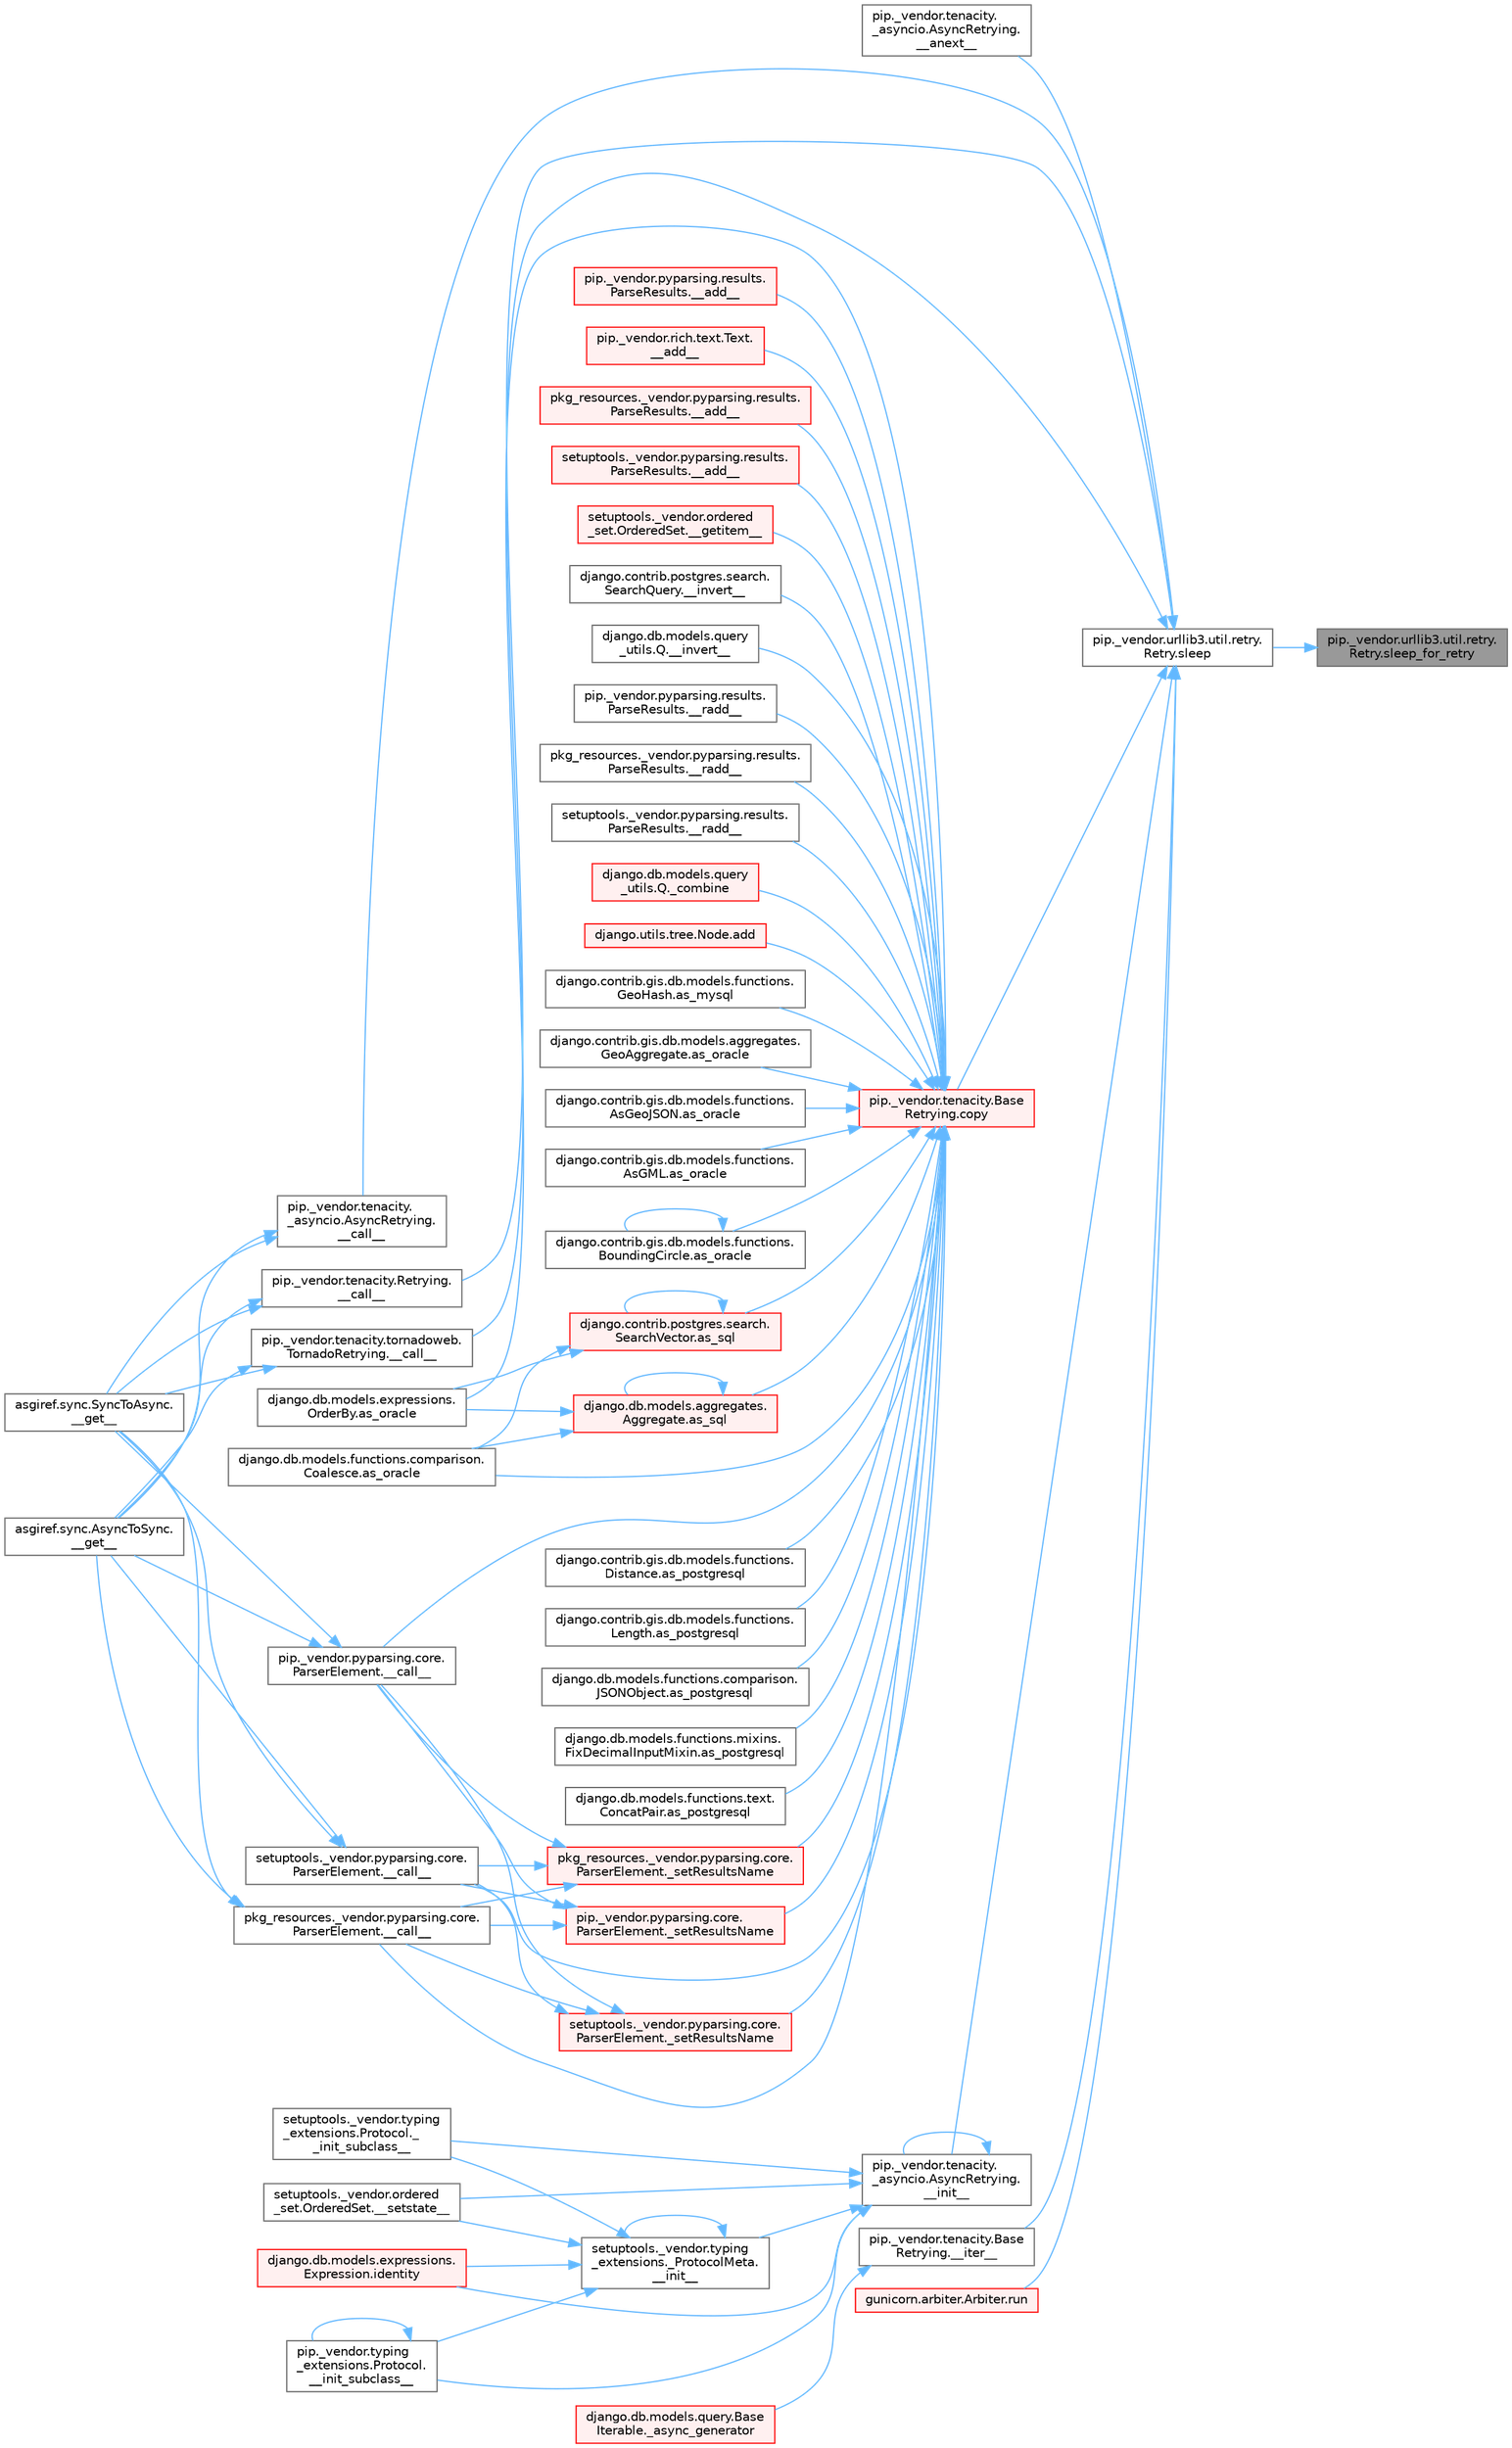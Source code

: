digraph "pip._vendor.urllib3.util.retry.Retry.sleep_for_retry"
{
 // LATEX_PDF_SIZE
  bgcolor="transparent";
  edge [fontname=Helvetica,fontsize=10,labelfontname=Helvetica,labelfontsize=10];
  node [fontname=Helvetica,fontsize=10,shape=box,height=0.2,width=0.4];
  rankdir="RL";
  Node1 [id="Node000001",label="pip._vendor.urllib3.util.retry.\lRetry.sleep_for_retry",height=0.2,width=0.4,color="gray40", fillcolor="grey60", style="filled", fontcolor="black",tooltip=" "];
  Node1 -> Node2 [id="edge1_Node000001_Node000002",dir="back",color="steelblue1",style="solid",tooltip=" "];
  Node2 [id="Node000002",label="pip._vendor.urllib3.util.retry.\lRetry.sleep",height=0.2,width=0.4,color="grey40", fillcolor="white", style="filled",URL="$classpip_1_1__vendor_1_1urllib3_1_1util_1_1retry_1_1_retry.html#adfe30778c43ba3dbb4bdfc1958490699",tooltip=" "];
  Node2 -> Node3 [id="edge2_Node000002_Node000003",dir="back",color="steelblue1",style="solid",tooltip=" "];
  Node3 [id="Node000003",label="pip._vendor.tenacity.\l_asyncio.AsyncRetrying.\l__anext__",height=0.2,width=0.4,color="grey40", fillcolor="white", style="filled",URL="$classpip_1_1__vendor_1_1tenacity_1_1__asyncio_1_1_async_retrying.html#a1575b36187fa6965784e2ae5217416e9",tooltip=" "];
  Node2 -> Node4 [id="edge3_Node000002_Node000004",dir="back",color="steelblue1",style="solid",tooltip=" "];
  Node4 [id="Node000004",label="pip._vendor.tenacity.\l_asyncio.AsyncRetrying.\l__call__",height=0.2,width=0.4,color="grey40", fillcolor="white", style="filled",URL="$classpip_1_1__vendor_1_1tenacity_1_1__asyncio_1_1_async_retrying.html#a3cde4ad1e712990e14fe6b2db9d62895",tooltip=" "];
  Node4 -> Node5 [id="edge4_Node000004_Node000005",dir="back",color="steelblue1",style="solid",tooltip=" "];
  Node5 [id="Node000005",label="asgiref.sync.AsyncToSync.\l__get__",height=0.2,width=0.4,color="grey40", fillcolor="white", style="filled",URL="$classasgiref_1_1sync_1_1_async_to_sync.html#a23e9ef7a73da98dad9e3f4e65846969b",tooltip=" "];
  Node4 -> Node6 [id="edge5_Node000004_Node000006",dir="back",color="steelblue1",style="solid",tooltip=" "];
  Node6 [id="Node000006",label="asgiref.sync.SyncToAsync.\l__get__",height=0.2,width=0.4,color="grey40", fillcolor="white", style="filled",URL="$classasgiref_1_1sync_1_1_sync_to_async.html#aebdfbe3f01079a529fd2f39810597381",tooltip=" "];
  Node2 -> Node7 [id="edge6_Node000002_Node000007",dir="back",color="steelblue1",style="solid",tooltip=" "];
  Node7 [id="Node000007",label="pip._vendor.tenacity.Retrying.\l__call__",height=0.2,width=0.4,color="grey40", fillcolor="white", style="filled",URL="$classpip_1_1__vendor_1_1tenacity_1_1_retrying.html#ad0728b915bd400f2ca26c1f88e2c9e64",tooltip=" "];
  Node7 -> Node5 [id="edge7_Node000007_Node000005",dir="back",color="steelblue1",style="solid",tooltip=" "];
  Node7 -> Node6 [id="edge8_Node000007_Node000006",dir="back",color="steelblue1",style="solid",tooltip=" "];
  Node2 -> Node8 [id="edge9_Node000002_Node000008",dir="back",color="steelblue1",style="solid",tooltip=" "];
  Node8 [id="Node000008",label="pip._vendor.tenacity.tornadoweb.\lTornadoRetrying.__call__",height=0.2,width=0.4,color="grey40", fillcolor="white", style="filled",URL="$classpip_1_1__vendor_1_1tenacity_1_1tornadoweb_1_1_tornado_retrying.html#a995d92f4e6155f03a54238952acf2c3a",tooltip=" "];
  Node8 -> Node5 [id="edge10_Node000008_Node000005",dir="back",color="steelblue1",style="solid",tooltip=" "];
  Node8 -> Node6 [id="edge11_Node000008_Node000006",dir="back",color="steelblue1",style="solid",tooltip=" "];
  Node2 -> Node9 [id="edge12_Node000002_Node000009",dir="back",color="steelblue1",style="solid",tooltip=" "];
  Node9 [id="Node000009",label="pip._vendor.tenacity.\l_asyncio.AsyncRetrying.\l__init__",height=0.2,width=0.4,color="grey40", fillcolor="white", style="filled",URL="$classpip_1_1__vendor_1_1tenacity_1_1__asyncio_1_1_async_retrying.html#a4398696a273a65f2288411933b901ae0",tooltip=" "];
  Node9 -> Node9 [id="edge13_Node000009_Node000009",dir="back",color="steelblue1",style="solid",tooltip=" "];
  Node9 -> Node10 [id="edge14_Node000009_Node000010",dir="back",color="steelblue1",style="solid",tooltip=" "];
  Node10 [id="Node000010",label="setuptools._vendor.typing\l_extensions._ProtocolMeta.\l__init__",height=0.2,width=0.4,color="grey40", fillcolor="white", style="filled",URL="$classsetuptools_1_1__vendor_1_1typing__extensions_1_1___protocol_meta.html#a7bbaff8ac6d19534b46bca363ee0b43a",tooltip=" "];
  Node10 -> Node10 [id="edge15_Node000010_Node000010",dir="back",color="steelblue1",style="solid",tooltip=" "];
  Node10 -> Node11 [id="edge16_Node000010_Node000011",dir="back",color="steelblue1",style="solid",tooltip=" "];
  Node11 [id="Node000011",label="pip._vendor.typing\l_extensions.Protocol.\l__init_subclass__",height=0.2,width=0.4,color="grey40", fillcolor="white", style="filled",URL="$classpip_1_1__vendor_1_1typing__extensions_1_1_protocol.html#a2916efc86cebb8aba6deb7fd30b33988",tooltip=" "];
  Node11 -> Node11 [id="edge17_Node000011_Node000011",dir="back",color="steelblue1",style="solid",tooltip=" "];
  Node10 -> Node12 [id="edge18_Node000010_Node000012",dir="back",color="steelblue1",style="solid",tooltip=" "];
  Node12 [id="Node000012",label="setuptools._vendor.typing\l_extensions.Protocol._\l_init_subclass__",height=0.2,width=0.4,color="grey40", fillcolor="white", style="filled",URL="$classsetuptools_1_1__vendor_1_1typing__extensions_1_1_protocol.html#ac6cbebc092a4724ab3704c5334059874",tooltip=" "];
  Node10 -> Node13 [id="edge19_Node000010_Node000013",dir="back",color="steelblue1",style="solid",tooltip=" "];
  Node13 [id="Node000013",label="setuptools._vendor.ordered\l_set.OrderedSet.__setstate__",height=0.2,width=0.4,color="grey40", fillcolor="white", style="filled",URL="$classsetuptools_1_1__vendor_1_1ordered__set_1_1_ordered_set.html#aa7f7de9d987829525d06db565fe1b4a1",tooltip=" "];
  Node10 -> Node14 [id="edge20_Node000010_Node000014",dir="back",color="steelblue1",style="solid",tooltip=" "];
  Node14 [id="Node000014",label="django.db.models.expressions.\lExpression.identity",height=0.2,width=0.4,color="red", fillcolor="#FFF0F0", style="filled",URL="$classdjango_1_1db_1_1models_1_1expressions_1_1_expression.html#a10048810b5eb8641acf3bc150731b925",tooltip=" "];
  Node9 -> Node11 [id="edge21_Node000009_Node000011",dir="back",color="steelblue1",style="solid",tooltip=" "];
  Node9 -> Node12 [id="edge22_Node000009_Node000012",dir="back",color="steelblue1",style="solid",tooltip=" "];
  Node9 -> Node13 [id="edge23_Node000009_Node000013",dir="back",color="steelblue1",style="solid",tooltip=" "];
  Node9 -> Node14 [id="edge24_Node000009_Node000014",dir="back",color="steelblue1",style="solid",tooltip=" "];
  Node2 -> Node41 [id="edge25_Node000002_Node000041",dir="back",color="steelblue1",style="solid",tooltip=" "];
  Node41 [id="Node000041",label="pip._vendor.tenacity.Base\lRetrying.__iter__",height=0.2,width=0.4,color="grey40", fillcolor="white", style="filled",URL="$classpip_1_1__vendor_1_1tenacity_1_1_base_retrying.html#a3ea9b4e00e29cd042bc8d0b8be4d9339",tooltip=" "];
  Node41 -> Node42 [id="edge26_Node000041_Node000042",dir="back",color="steelblue1",style="solid",tooltip=" "];
  Node42 [id="Node000042",label="django.db.models.query.Base\lIterable._async_generator",height=0.2,width=0.4,color="red", fillcolor="#FFF0F0", style="filled",URL="$classdjango_1_1db_1_1models_1_1query_1_1_base_iterable.html#a3ecc2267976bc6628d1fe84d78355144",tooltip=" "];
  Node2 -> Node44 [id="edge27_Node000002_Node000044",dir="back",color="steelblue1",style="solid",tooltip=" "];
  Node44 [id="Node000044",label="pip._vendor.tenacity.Base\lRetrying.copy",height=0.2,width=0.4,color="red", fillcolor="#FFF0F0", style="filled",URL="$classpip_1_1__vendor_1_1tenacity_1_1_base_retrying.html#a3b3c595a4448cf55ebb3d1f3660bea88",tooltip=" "];
  Node44 -> Node45 [id="edge28_Node000044_Node000045",dir="back",color="steelblue1",style="solid",tooltip=" "];
  Node45 [id="Node000045",label="pip._vendor.pyparsing.results.\lParseResults.__add__",height=0.2,width=0.4,color="red", fillcolor="#FFF0F0", style="filled",URL="$classpip_1_1__vendor_1_1pyparsing_1_1results_1_1_parse_results.html#a3d042ec44a5277aec415d0527b3aa0f2",tooltip=" "];
  Node44 -> Node47 [id="edge29_Node000044_Node000047",dir="back",color="steelblue1",style="solid",tooltip=" "];
  Node47 [id="Node000047",label="pip._vendor.rich.text.Text.\l__add__",height=0.2,width=0.4,color="red", fillcolor="#FFF0F0", style="filled",URL="$classpip_1_1__vendor_1_1rich_1_1text_1_1_text.html#a53ddbcca645bcd523cc7875ede6a2691",tooltip=" "];
  Node44 -> Node48 [id="edge30_Node000044_Node000048",dir="back",color="steelblue1",style="solid",tooltip=" "];
  Node48 [id="Node000048",label="pkg_resources._vendor.pyparsing.results.\lParseResults.__add__",height=0.2,width=0.4,color="red", fillcolor="#FFF0F0", style="filled",URL="$classpkg__resources_1_1__vendor_1_1pyparsing_1_1results_1_1_parse_results.html#aac08c0df1060499bad944971ca3442b9",tooltip=" "];
  Node44 -> Node49 [id="edge31_Node000044_Node000049",dir="back",color="steelblue1",style="solid",tooltip=" "];
  Node49 [id="Node000049",label="setuptools._vendor.pyparsing.results.\lParseResults.__add__",height=0.2,width=0.4,color="red", fillcolor="#FFF0F0", style="filled",URL="$classsetuptools_1_1__vendor_1_1pyparsing_1_1results_1_1_parse_results.html#afddc4e6ba70870fb80a50fb1f12f43e3",tooltip=" "];
  Node44 -> Node50 [id="edge32_Node000044_Node000050",dir="back",color="steelblue1",style="solid",tooltip=" "];
  Node50 [id="Node000050",label="pip._vendor.pyparsing.core.\lParserElement.__call__",height=0.2,width=0.4,color="grey40", fillcolor="white", style="filled",URL="$classpip_1_1__vendor_1_1pyparsing_1_1core_1_1_parser_element.html#a2f5f22bc974026e007e59ad948002d7d",tooltip=" "];
  Node50 -> Node5 [id="edge33_Node000050_Node000005",dir="back",color="steelblue1",style="solid",tooltip=" "];
  Node50 -> Node6 [id="edge34_Node000050_Node000006",dir="back",color="steelblue1",style="solid",tooltip=" "];
  Node44 -> Node51 [id="edge35_Node000044_Node000051",dir="back",color="steelblue1",style="solid",tooltip=" "];
  Node51 [id="Node000051",label="pkg_resources._vendor.pyparsing.core.\lParserElement.__call__",height=0.2,width=0.4,color="grey40", fillcolor="white", style="filled",URL="$classpkg__resources_1_1__vendor_1_1pyparsing_1_1core_1_1_parser_element.html#afcbb17119d97bfa6d626db404fc46c5d",tooltip=" "];
  Node51 -> Node5 [id="edge36_Node000051_Node000005",dir="back",color="steelblue1",style="solid",tooltip=" "];
  Node51 -> Node6 [id="edge37_Node000051_Node000006",dir="back",color="steelblue1",style="solid",tooltip=" "];
  Node44 -> Node52 [id="edge38_Node000044_Node000052",dir="back",color="steelblue1",style="solid",tooltip=" "];
  Node52 [id="Node000052",label="setuptools._vendor.pyparsing.core.\lParserElement.__call__",height=0.2,width=0.4,color="grey40", fillcolor="white", style="filled",URL="$classsetuptools_1_1__vendor_1_1pyparsing_1_1core_1_1_parser_element.html#a28d20326a3f54e2777adc97073328291",tooltip=" "];
  Node52 -> Node5 [id="edge39_Node000052_Node000005",dir="back",color="steelblue1",style="solid",tooltip=" "];
  Node52 -> Node6 [id="edge40_Node000052_Node000006",dir="back",color="steelblue1",style="solid",tooltip=" "];
  Node44 -> Node53 [id="edge41_Node000044_Node000053",dir="back",color="steelblue1",style="solid",tooltip=" "];
  Node53 [id="Node000053",label="setuptools._vendor.ordered\l_set.OrderedSet.__getitem__",height=0.2,width=0.4,color="red", fillcolor="#FFF0F0", style="filled",URL="$classsetuptools_1_1__vendor_1_1ordered__set_1_1_ordered_set.html#aaa8657c0e85788ac2555cc46176b060c",tooltip=" "];
  Node44 -> Node146 [id="edge42_Node000044_Node000146",dir="back",color="steelblue1",style="solid",tooltip=" "];
  Node146 [id="Node000146",label="django.contrib.postgres.search.\lSearchQuery.__invert__",height=0.2,width=0.4,color="grey40", fillcolor="white", style="filled",URL="$classdjango_1_1contrib_1_1postgres_1_1search_1_1_search_query.html#ac6a7b74e22559ee2d0e348855bb3d42f",tooltip=" "];
  Node44 -> Node147 [id="edge43_Node000044_Node000147",dir="back",color="steelblue1",style="solid",tooltip=" "];
  Node147 [id="Node000147",label="django.db.models.query\l_utils.Q.__invert__",height=0.2,width=0.4,color="grey40", fillcolor="white", style="filled",URL="$classdjango_1_1db_1_1models_1_1query__utils_1_1_q.html#aaeda3970880cceb191cb640593f80bdf",tooltip=" "];
  Node44 -> Node148 [id="edge44_Node000044_Node000148",dir="back",color="steelblue1",style="solid",tooltip=" "];
  Node148 [id="Node000148",label="pip._vendor.pyparsing.results.\lParseResults.__radd__",height=0.2,width=0.4,color="grey40", fillcolor="white", style="filled",URL="$classpip_1_1__vendor_1_1pyparsing_1_1results_1_1_parse_results.html#afe7d2f27df6497e29cb2cfcd08d8dd40",tooltip=" "];
  Node44 -> Node149 [id="edge45_Node000044_Node000149",dir="back",color="steelblue1",style="solid",tooltip=" "];
  Node149 [id="Node000149",label="pkg_resources._vendor.pyparsing.results.\lParseResults.__radd__",height=0.2,width=0.4,color="grey40", fillcolor="white", style="filled",URL="$classpkg__resources_1_1__vendor_1_1pyparsing_1_1results_1_1_parse_results.html#a7a988886fbf5c1a9187986384e4df86a",tooltip=" "];
  Node44 -> Node150 [id="edge46_Node000044_Node000150",dir="back",color="steelblue1",style="solid",tooltip=" "];
  Node150 [id="Node000150",label="setuptools._vendor.pyparsing.results.\lParseResults.__radd__",height=0.2,width=0.4,color="grey40", fillcolor="white", style="filled",URL="$classsetuptools_1_1__vendor_1_1pyparsing_1_1results_1_1_parse_results.html#ae4ccddd5f7c4b56e755d4742bc029335",tooltip=" "];
  Node44 -> Node151 [id="edge47_Node000044_Node000151",dir="back",color="steelblue1",style="solid",tooltip=" "];
  Node151 [id="Node000151",label="django.db.models.query\l_utils.Q._combine",height=0.2,width=0.4,color="red", fillcolor="#FFF0F0", style="filled",URL="$classdjango_1_1db_1_1models_1_1query__utils_1_1_q.html#ade621b98231b73615e1aa3a726560c55",tooltip=" "];
  Node44 -> Node164 [id="edge48_Node000044_Node000164",dir="back",color="steelblue1",style="solid",tooltip=" "];
  Node164 [id="Node000164",label="pip._vendor.pyparsing.core.\lParserElement._setResultsName",height=0.2,width=0.4,color="red", fillcolor="#FFF0F0", style="filled",URL="$classpip_1_1__vendor_1_1pyparsing_1_1core_1_1_parser_element.html#a4682554ec6560cf3d1060cba60212b54",tooltip=" "];
  Node164 -> Node50 [id="edge49_Node000164_Node000050",dir="back",color="steelblue1",style="solid",tooltip=" "];
  Node164 -> Node51 [id="edge50_Node000164_Node000051",dir="back",color="steelblue1",style="solid",tooltip=" "];
  Node164 -> Node52 [id="edge51_Node000164_Node000052",dir="back",color="steelblue1",style="solid",tooltip=" "];
  Node44 -> Node168 [id="edge52_Node000044_Node000168",dir="back",color="steelblue1",style="solid",tooltip=" "];
  Node168 [id="Node000168",label="pkg_resources._vendor.pyparsing.core.\lParserElement._setResultsName",height=0.2,width=0.4,color="red", fillcolor="#FFF0F0", style="filled",URL="$classpkg__resources_1_1__vendor_1_1pyparsing_1_1core_1_1_parser_element.html#a84c9abb71474719f0beed3a171d4d031",tooltip=" "];
  Node168 -> Node50 [id="edge53_Node000168_Node000050",dir="back",color="steelblue1",style="solid",tooltip=" "];
  Node168 -> Node51 [id="edge54_Node000168_Node000051",dir="back",color="steelblue1",style="solid",tooltip=" "];
  Node168 -> Node52 [id="edge55_Node000168_Node000052",dir="back",color="steelblue1",style="solid",tooltip=" "];
  Node44 -> Node169 [id="edge56_Node000044_Node000169",dir="back",color="steelblue1",style="solid",tooltip=" "];
  Node169 [id="Node000169",label="setuptools._vendor.pyparsing.core.\lParserElement._setResultsName",height=0.2,width=0.4,color="red", fillcolor="#FFF0F0", style="filled",URL="$classsetuptools_1_1__vendor_1_1pyparsing_1_1core_1_1_parser_element.html#ad1c3dd5ac98b4103f6c2a679005e141b",tooltip=" "];
  Node169 -> Node50 [id="edge57_Node000169_Node000050",dir="back",color="steelblue1",style="solid",tooltip=" "];
  Node169 -> Node51 [id="edge58_Node000169_Node000051",dir="back",color="steelblue1",style="solid",tooltip=" "];
  Node169 -> Node52 [id="edge59_Node000169_Node000052",dir="back",color="steelblue1",style="solid",tooltip=" "];
  Node44 -> Node170 [id="edge60_Node000044_Node000170",dir="back",color="steelblue1",style="solid",tooltip=" "];
  Node170 [id="Node000170",label="django.utils.tree.Node.add",height=0.2,width=0.4,color="red", fillcolor="#FFF0F0", style="filled",URL="$classdjango_1_1utils_1_1tree_1_1_node.html#a2c883d105b5c9cfd32bff72c7469f18c",tooltip=" "];
  Node44 -> Node306 [id="edge61_Node000044_Node000306",dir="back",color="steelblue1",style="solid",tooltip=" "];
  Node306 [id="Node000306",label="django.contrib.gis.db.models.functions.\lGeoHash.as_mysql",height=0.2,width=0.4,color="grey40", fillcolor="white", style="filled",URL="$classdjango_1_1contrib_1_1gis_1_1db_1_1models_1_1functions_1_1_geo_hash.html#a68a859b5c99e8450f6a4df79ef08fd89",tooltip=" "];
  Node44 -> Node307 [id="edge62_Node000044_Node000307",dir="back",color="steelblue1",style="solid",tooltip=" "];
  Node307 [id="Node000307",label="django.contrib.gis.db.models.aggregates.\lGeoAggregate.as_oracle",height=0.2,width=0.4,color="grey40", fillcolor="white", style="filled",URL="$classdjango_1_1contrib_1_1gis_1_1db_1_1models_1_1aggregates_1_1_geo_aggregate.html#a537ce307d50a80a372c22e07a9f25fa6",tooltip=" "];
  Node44 -> Node308 [id="edge63_Node000044_Node000308",dir="back",color="steelblue1",style="solid",tooltip=" "];
  Node308 [id="Node000308",label="django.contrib.gis.db.models.functions.\lAsGeoJSON.as_oracle",height=0.2,width=0.4,color="grey40", fillcolor="white", style="filled",URL="$classdjango_1_1contrib_1_1gis_1_1db_1_1models_1_1functions_1_1_as_geo_j_s_o_n.html#ae6e5acc7a92749f69dc7b18a973ffaae",tooltip=" "];
  Node44 -> Node309 [id="edge64_Node000044_Node000309",dir="back",color="steelblue1",style="solid",tooltip=" "];
  Node309 [id="Node000309",label="django.contrib.gis.db.models.functions.\lAsGML.as_oracle",height=0.2,width=0.4,color="grey40", fillcolor="white", style="filled",URL="$classdjango_1_1contrib_1_1gis_1_1db_1_1models_1_1functions_1_1_as_g_m_l.html#a0a70238d2ad8f058ef86dbfc6e8f3566",tooltip=" "];
  Node44 -> Node310 [id="edge65_Node000044_Node000310",dir="back",color="steelblue1",style="solid",tooltip=" "];
  Node310 [id="Node000310",label="django.contrib.gis.db.models.functions.\lBoundingCircle.as_oracle",height=0.2,width=0.4,color="grey40", fillcolor="white", style="filled",URL="$classdjango_1_1contrib_1_1gis_1_1db_1_1models_1_1functions_1_1_bounding_circle.html#a63203e27009441455a424b3a41593cd6",tooltip=" "];
  Node310 -> Node310 [id="edge66_Node000310_Node000310",dir="back",color="steelblue1",style="solid",tooltip=" "];
  Node44 -> Node311 [id="edge67_Node000044_Node000311",dir="back",color="steelblue1",style="solid",tooltip=" "];
  Node311 [id="Node000311",label="django.db.models.expressions.\lOrderBy.as_oracle",height=0.2,width=0.4,color="grey40", fillcolor="white", style="filled",URL="$classdjango_1_1db_1_1models_1_1expressions_1_1_order_by.html#af9b6ede9b0df85d6bcf54f983b3a8f6a",tooltip=" "];
  Node44 -> Node312 [id="edge68_Node000044_Node000312",dir="back",color="steelblue1",style="solid",tooltip=" "];
  Node312 [id="Node000312",label="django.db.models.functions.comparison.\lCoalesce.as_oracle",height=0.2,width=0.4,color="grey40", fillcolor="white", style="filled",URL="$classdjango_1_1db_1_1models_1_1functions_1_1comparison_1_1_coalesce.html#a1bbeea180ef3ef4d8ba5d51d33d6ef85",tooltip=" "];
  Node44 -> Node313 [id="edge69_Node000044_Node000313",dir="back",color="steelblue1",style="solid",tooltip=" "];
  Node313 [id="Node000313",label="django.contrib.gis.db.models.functions.\lDistance.as_postgresql",height=0.2,width=0.4,color="grey40", fillcolor="white", style="filled",URL="$classdjango_1_1contrib_1_1gis_1_1db_1_1models_1_1functions_1_1_distance.html#aa3844ad184f636fc69dec6e4ec51bce5",tooltip=" "];
  Node44 -> Node314 [id="edge70_Node000044_Node000314",dir="back",color="steelblue1",style="solid",tooltip=" "];
  Node314 [id="Node000314",label="django.contrib.gis.db.models.functions.\lLength.as_postgresql",height=0.2,width=0.4,color="grey40", fillcolor="white", style="filled",URL="$classdjango_1_1contrib_1_1gis_1_1db_1_1models_1_1functions_1_1_length.html#a32b7fc6b989a562d19b2ef3ea8a4d5aa",tooltip=" "];
  Node44 -> Node315 [id="edge71_Node000044_Node000315",dir="back",color="steelblue1",style="solid",tooltip=" "];
  Node315 [id="Node000315",label="django.db.models.functions.comparison.\lJSONObject.as_postgresql",height=0.2,width=0.4,color="grey40", fillcolor="white", style="filled",URL="$classdjango_1_1db_1_1models_1_1functions_1_1comparison_1_1_j_s_o_n_object.html#a43063faf2ecdd6c9dd3b5cae48336fac",tooltip=" "];
  Node44 -> Node316 [id="edge72_Node000044_Node000316",dir="back",color="steelblue1",style="solid",tooltip=" "];
  Node316 [id="Node000316",label="django.db.models.functions.mixins.\lFixDecimalInputMixin.as_postgresql",height=0.2,width=0.4,color="grey40", fillcolor="white", style="filled",URL="$classdjango_1_1db_1_1models_1_1functions_1_1mixins_1_1_fix_decimal_input_mixin.html#a064b38a679e55776f87518bc24a2f4a0",tooltip=" "];
  Node44 -> Node317 [id="edge73_Node000044_Node000317",dir="back",color="steelblue1",style="solid",tooltip=" "];
  Node317 [id="Node000317",label="django.db.models.functions.text.\lConcatPair.as_postgresql",height=0.2,width=0.4,color="grey40", fillcolor="white", style="filled",URL="$classdjango_1_1db_1_1models_1_1functions_1_1text_1_1_concat_pair.html#a8880d9c18439ef9091fa52b5121689db",tooltip=" "];
  Node44 -> Node318 [id="edge74_Node000044_Node000318",dir="back",color="steelblue1",style="solid",tooltip=" "];
  Node318 [id="Node000318",label="django.contrib.postgres.search.\lSearchVector.as_sql",height=0.2,width=0.4,color="red", fillcolor="#FFF0F0", style="filled",URL="$classdjango_1_1contrib_1_1postgres_1_1search_1_1_search_vector.html#a05812851011102db0b0966e4853bb77a",tooltip=" "];
  Node318 -> Node311 [id="edge75_Node000318_Node000311",dir="back",color="steelblue1",style="solid",tooltip=" "];
  Node318 -> Node312 [id="edge76_Node000318_Node000312",dir="back",color="steelblue1",style="solid",tooltip=" "];
  Node318 -> Node318 [id="edge77_Node000318_Node000318",dir="back",color="steelblue1",style="solid",tooltip=" "];
  Node44 -> Node345 [id="edge78_Node000044_Node000345",dir="back",color="steelblue1",style="solid",tooltip=" "];
  Node345 [id="Node000345",label="django.db.models.aggregates.\lAggregate.as_sql",height=0.2,width=0.4,color="red", fillcolor="#FFF0F0", style="filled",URL="$classdjango_1_1db_1_1models_1_1aggregates_1_1_aggregate.html#aeb213202f480fabf5956d513efab08d6",tooltip=" "];
  Node345 -> Node311 [id="edge79_Node000345_Node000311",dir="back",color="steelblue1",style="solid",tooltip=" "];
  Node345 -> Node312 [id="edge80_Node000345_Node000312",dir="back",color="steelblue1",style="solid",tooltip=" "];
  Node345 -> Node345 [id="edge81_Node000345_Node000345",dir="back",color="steelblue1",style="solid",tooltip=" "];
  Node2 -> Node1413 [id="edge82_Node000002_Node001413",dir="back",color="steelblue1",style="solid",tooltip=" "];
  Node1413 [id="Node001413",label="gunicorn.arbiter.Arbiter.run",height=0.2,width=0.4,color="red", fillcolor="#FFF0F0", style="filled",URL="$classgunicorn_1_1arbiter_1_1_arbiter.html#a690c034511f5f267e7da7478590701a9",tooltip=" "];
}
